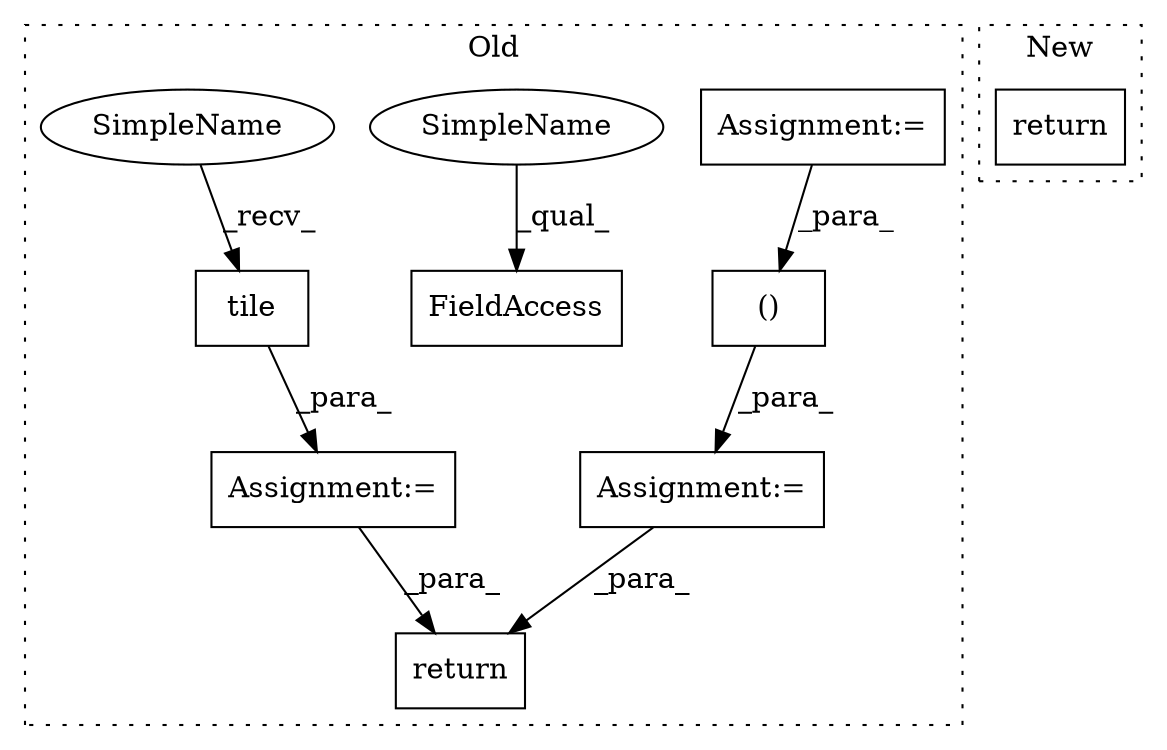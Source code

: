digraph G {
subgraph cluster0 {
1 [label="tile" a="32" s="105072,105109" l="5,2" shape="box"];
3 [label="return" a="41" s="105463" l="7" shape="box"];
4 [label="Assignment:=" a="7" s="105060" l="1" shape="box"];
5 [label="()" a="106" s="105177" l="21" shape="box"];
6 [label="Assignment:=" a="7" s="105129" l="1" shape="box"];
7 [label="Assignment:=" a="7" s="105030" l="1" shape="box"];
8 [label="FieldAccess" a="22" s="105419" l="13" shape="box"];
9 [label="SimpleName" a="42" s="105419" l="10" shape="ellipse"];
10 [label="SimpleName" a="42" s="105061" l="10" shape="ellipse"];
label = "Old";
style="dotted";
}
subgraph cluster1 {
2 [label="return" a="41" s="84579" l="7" shape="box"];
label = "New";
style="dotted";
}
1 -> 4 [label="_para_"];
4 -> 3 [label="_para_"];
5 -> 6 [label="_para_"];
6 -> 3 [label="_para_"];
7 -> 5 [label="_para_"];
9 -> 8 [label="_qual_"];
10 -> 1 [label="_recv_"];
}